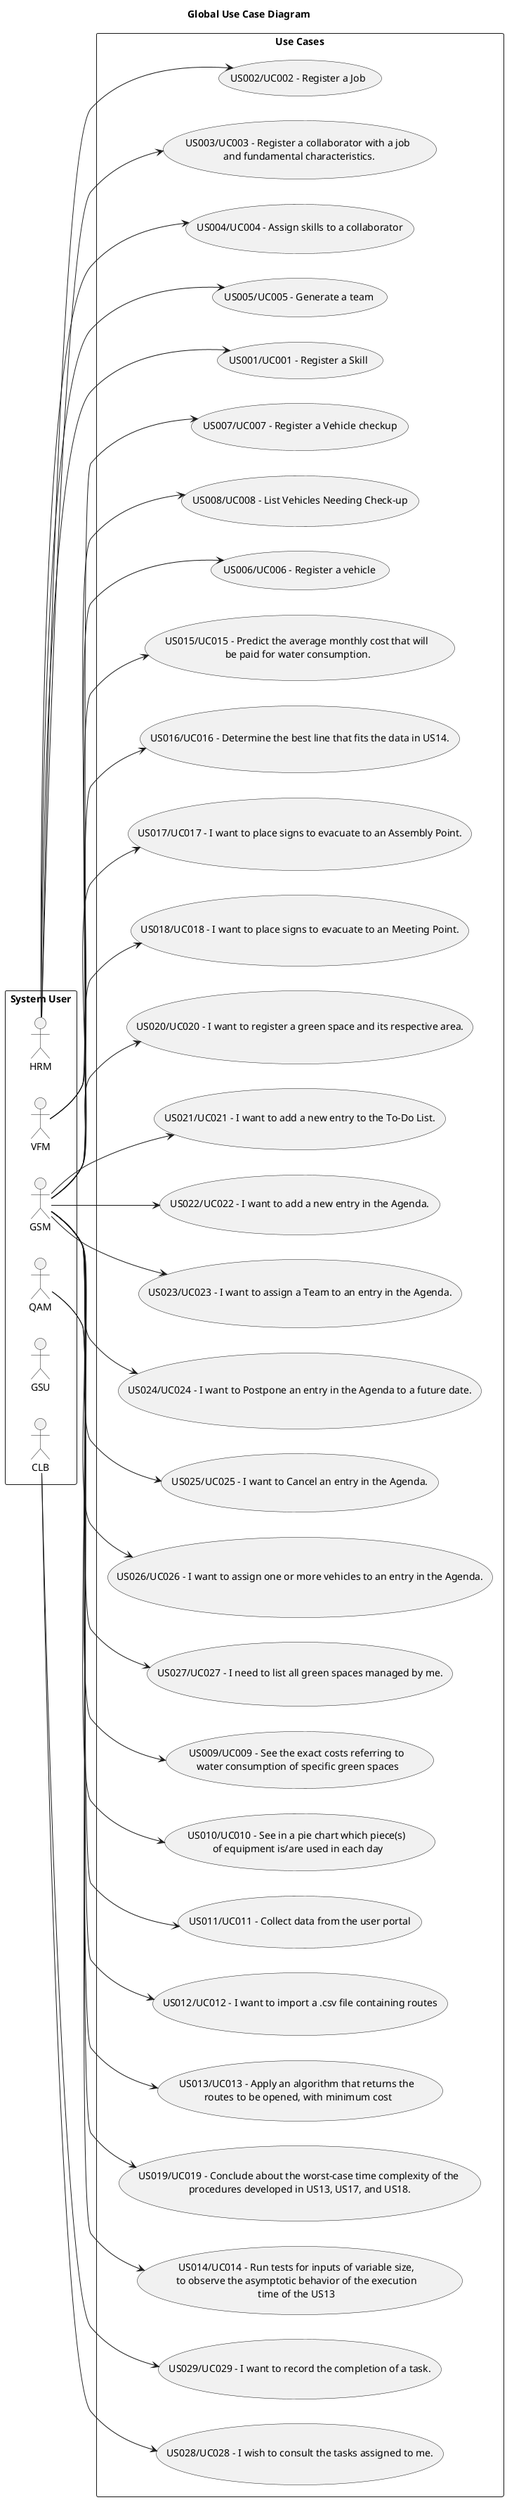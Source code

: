 @startuml
skinparam monochrome true
skinparam packageStyle rectangle
skinparam shadowing false

title Global Use Case Diagram

left to right direction

rectangle "System User" as actors {
    actor HRM
    actor VFM
    actor GSM
    actor QAM
    actor GSU
    actor CLB
}

rectangle "Use Cases" as usecases{
    usecase "US001/UC001 - Register a Skill" as UC001
    HRM --> UC001
}

rectangle "Use Cases" as usecases{
    usecase "US002/UC002 - Register a Job" as UC002
    HRM --> UC002
}

rectangle "Use Cases" as usecases{
    usecase "US003/UC003 - Register a collaborator with a job\n and fundamental characteristics." as UC003
    HRM --> UC003
}

rectangle "Use Cases" as usecases{
    usecase "US004/UC004 - Assign skills to a collaborator" as UC004
    HRM --> UC004
}

rectangle "Use Cases" as usecases{
    usecase "US005/UC005 - Generate a team" as UC005
    HRM --> UC005
}

rectangle "Use Cases" as usecases{
    usecase "US006/UC006 - Register a vehicle" as UC006
    VFM --> UC006
}

rectangle "Use Cases" as usecases{
    usecase "US007/UC007 - Register a Vehicle checkup" as UC007
    VFM --> UC007
}

rectangle "Use Cases" as usecases{
    usecase "US008/UC008 - List Vehicles Needing Check-up" as UC008
    VFM --> UC008
}

rectangle "Use Cases" as usecases{
    usecase "US009/UC009 - See the exact costs referring to \nwater consumption of specific green spaces" as UC009
    GSM --> UC009
}

rectangle "Use Cases" as usecases{
    usecase "US010/UC010 - See in a pie chart which piece(s) \nof equipment is/are used in each day" as UC010
    GSM --> UC010
}
rectangle "Use Cases" as usecases{
    usecase "US011/UC011 - Collect data from the user portal" as UC011
    GSM --> UC011
}
rectangle "Use Cases" as usecases{
    usecase "US012/UC012 - I want to import a .csv file containing routes" as UC012
    GSM --> UC012
}
rectangle "Use Cases" as usecases{
    usecase "US013/UC013 - Apply an algorithm that returns the \nroutes to be opened, with minimum cost" as UC013
    GSM --> UC013
}
rectangle "Use Cases" as usecases{
    usecase "US014/UC014 - Run tests for inputs of variable size,\nto observe the asymptotic behavior of the execution\ntime of the US13" as UC014
    QAM --> UC014
}

rectangle "Use Cases" as usecases{
    usecase "US015/UC015 - Predict the average monthly cost that will \nbe paid for water consumption." as UC015
    GSM --> UC015
}
rectangle "Use Cases" as usecases{
    usecase "US016/UC016 - Determine the best line that fits the data in US14." as UC016
    GSM --> UC016
}
rectangle "Use Cases" as usecases{
    usecase "US017/UC017 - I want to place signs to evacuate to an Assembly Point." as UC017
    GSM --> UC017
}
rectangle "Use Cases" as usecases{
    usecase "US018/UC018 - I want to place signs to evacuate to an Meeting Point." as UC018
    GSM --> UC018
}
rectangle "Use Cases" as usecases{
    usecase "US019/UC019 - Conclude about the worst-case time complexity of the \nprocedures developed in US13, US17, and US18." as UC019
    QAM --> UC019
}
rectangle "Use Cases" as usecases{
    usecase "US020/UC020 - I want to register a green space and its respective area." as UC020
    GSM --> UC020
}
rectangle "Use Cases" as usecases{
    usecase "US021/UC021 - I want to add a new entry to the To-Do List." as UC021
    GSM --> UC021
}
rectangle "Use Cases" as usecases{
    usecase "US022/UC022 - I want to add a new entry in the Agenda." as UC022
    GSM --> UC022
}
rectangle "Use Cases" as usecases{
    usecase "US023/UC023 - I want to assign a Team to an entry in the Agenda." as UC023
    GSM --> UC023
}
rectangle "Use Cases" as usecases{
    usecase "US024/UC024 - I want to Postpone an entry in the Agenda to a future date." as UC024
    GSM --> UC024
}
rectangle "Use Cases" as usecases{
    usecase "US025/UC025 - I want to Cancel an entry in the Agenda." as UC025
    GSM --> UC025
}
rectangle "Use Cases" as usecases{
    usecase "US026/UC026 - I want to assign one or more vehicles to an entry in the Agenda." as UC026
    GSM --> UC026
}
rectangle "Use Cases" as usecases{
    usecase "US027/UC027 - I need to list all green spaces managed by me." as UC027
    GSM --> UC027
}
rectangle "Use Cases" as usecases{
    usecase "US028/UC028 - I wish to consult the tasks assigned to me." as UC028
    CLB --> UC028
}
rectangle "Use Cases" as usecases{
    usecase "US029/UC029 - I want to record the completion of a task." as UC029
    CLB --> UC029
}
@enduml
